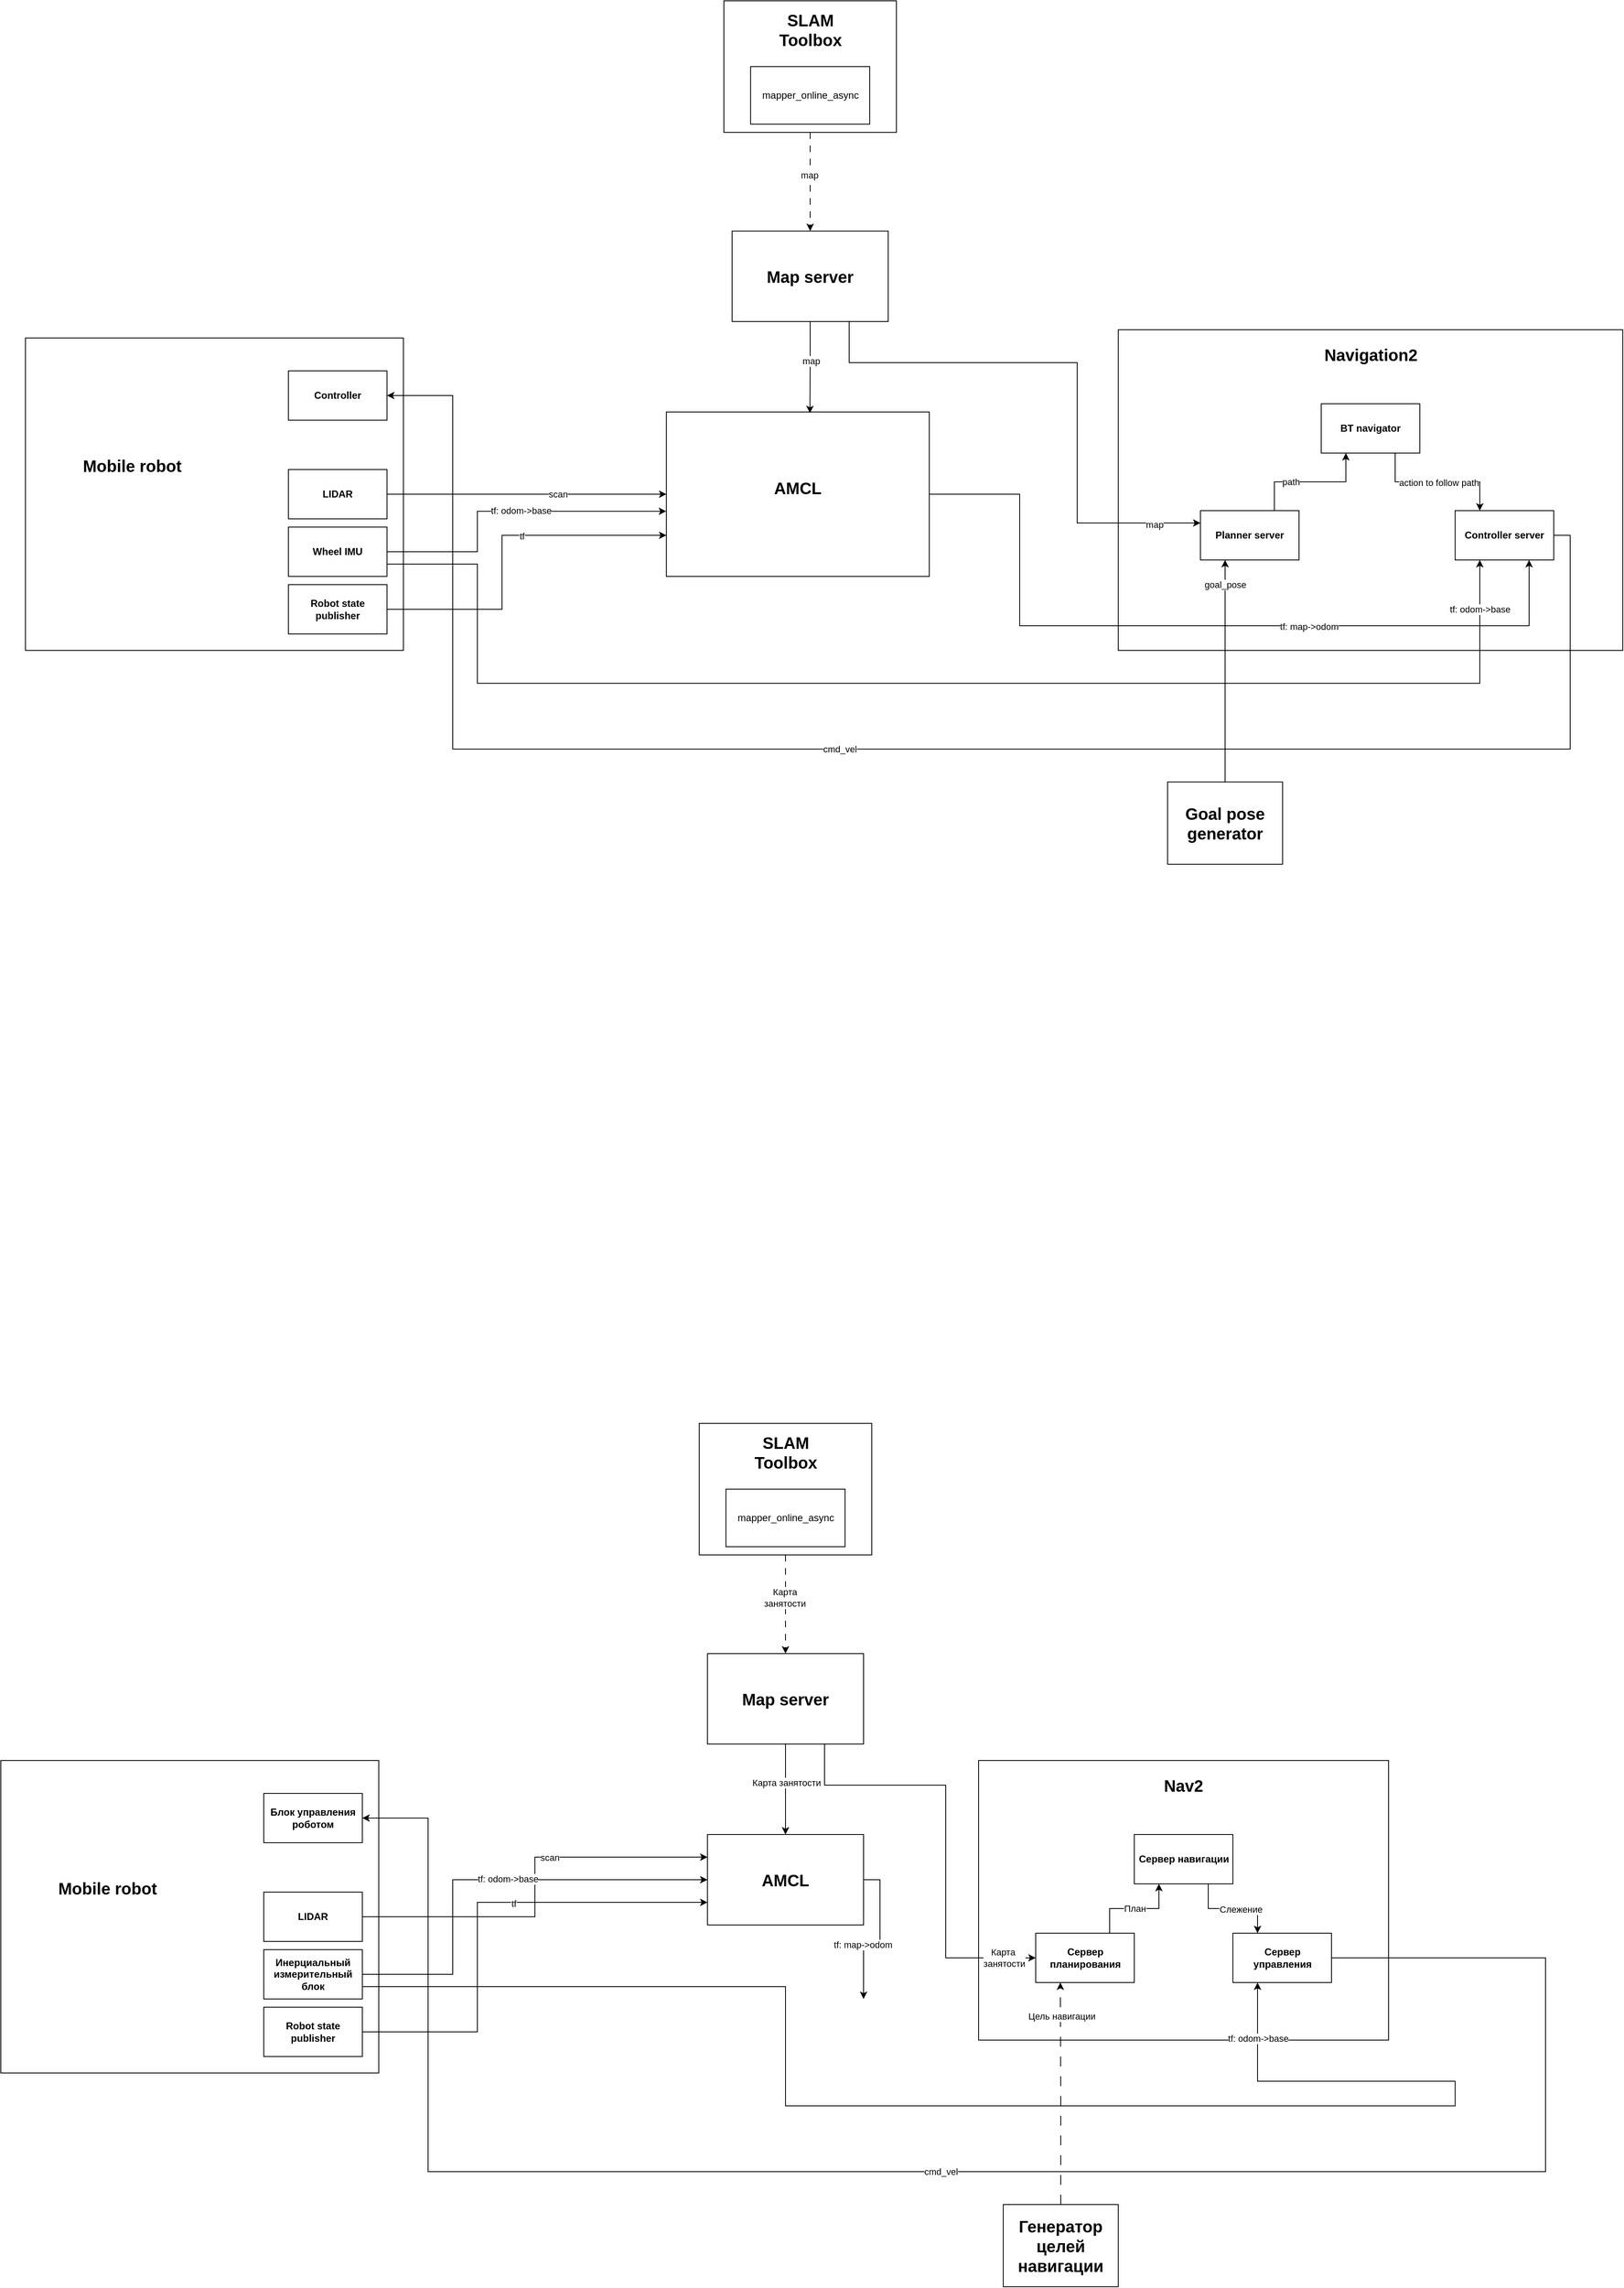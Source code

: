 <mxfile version="24.4.0" type="google">
  <diagram name="Page-1" id="kSTMJigtTGhytU9xE_-J">
    <mxGraphModel grid="1" page="1" gridSize="10" guides="1" tooltips="1" connect="1" arrows="1" fold="1" pageScale="1" pageWidth="827" pageHeight="1169" math="0" shadow="0">
      <root>
        <mxCell id="0" />
        <mxCell id="1" parent="0" />
        <mxCell id="2_YhoJzUi5iHZpcyXHdo-2" value="&lt;font style=&quot;font-size: 20px;&quot;&gt;AMCL&lt;/font&gt;&lt;div&gt;&lt;br&gt;&lt;/div&gt;" style="rounded=0;whiteSpace=wrap;html=1;fontStyle=1" vertex="1" parent="1">
          <mxGeometry x="380" y="170" width="320" height="200" as="geometry" />
        </mxCell>
        <mxCell id="2_YhoJzUi5iHZpcyXHdo-23" value="&lt;font style=&quot;font-size: 20px;&quot;&gt;Map server&lt;/font&gt;" style="rounded=0;whiteSpace=wrap;html=1;fontStyle=1" vertex="1" parent="1">
          <mxGeometry x="460" y="-50" width="190" height="110" as="geometry" />
        </mxCell>
        <mxCell id="2_YhoJzUi5iHZpcyXHdo-49" value="" style="group" vertex="1" connectable="0" parent="1">
          <mxGeometry x="-400" y="80" width="460" height="380" as="geometry" />
        </mxCell>
        <mxCell id="2_YhoJzUi5iHZpcyXHdo-1" value="" style="rounded=0;whiteSpace=wrap;html=1;movable=1;resizable=1;rotatable=1;deletable=1;editable=1;locked=0;connectable=1;" vertex="1" parent="2_YhoJzUi5iHZpcyXHdo-49">
          <mxGeometry width="460" height="380" as="geometry" />
        </mxCell>
        <mxCell id="2_YhoJzUi5iHZpcyXHdo-42" value="LIDAR" style="rounded=0;whiteSpace=wrap;html=1;movable=1;resizable=1;rotatable=1;deletable=1;editable=1;locked=0;connectable=1;fontStyle=1" vertex="1" parent="2_YhoJzUi5iHZpcyXHdo-49">
          <mxGeometry x="320" y="160" width="120" height="60" as="geometry" />
        </mxCell>
        <mxCell id="2_YhoJzUi5iHZpcyXHdo-43" value="Wheel IMU" style="rounded=0;whiteSpace=wrap;html=1;movable=1;resizable=1;rotatable=1;deletable=1;editable=1;locked=0;connectable=1;fontStyle=1" vertex="1" parent="2_YhoJzUi5iHZpcyXHdo-49">
          <mxGeometry x="320" y="230" width="120" height="60" as="geometry" />
        </mxCell>
        <mxCell id="2_YhoJzUi5iHZpcyXHdo-47" value="Controller" style="rounded=0;whiteSpace=wrap;html=1;movable=1;resizable=1;rotatable=1;deletable=1;editable=1;locked=0;connectable=1;fontStyle=1" vertex="1" parent="2_YhoJzUi5iHZpcyXHdo-49">
          <mxGeometry x="320" y="40" width="120" height="60" as="geometry" />
        </mxCell>
        <mxCell id="2_YhoJzUi5iHZpcyXHdo-48" value="&lt;font style=&quot;font-size: 20px;&quot;&gt;Mobile robot&lt;/font&gt;" style="text;html=1;align=center;verticalAlign=middle;whiteSpace=wrap;rounded=0;movable=1;resizable=1;rotatable=1;deletable=1;editable=1;locked=0;connectable=1;fontStyle=1" vertex="1" parent="2_YhoJzUi5iHZpcyXHdo-49">
          <mxGeometry x="40" y="110" width="180" height="90" as="geometry" />
        </mxCell>
        <mxCell id="2_YhoJzUi5iHZpcyXHdo-57" value="Robot state publisher" style="rounded=0;whiteSpace=wrap;html=1;fontStyle=1" vertex="1" parent="2_YhoJzUi5iHZpcyXHdo-49">
          <mxGeometry x="320" y="300" width="120" height="60" as="geometry" />
        </mxCell>
        <mxCell id="2_YhoJzUi5iHZpcyXHdo-52" style="edgeStyle=orthogonalEdgeStyle;rounded=0;orthogonalLoop=1;jettySize=auto;html=1;exitX=1;exitY=0.5;exitDx=0;exitDy=0;entryX=0;entryY=0.5;entryDx=0;entryDy=0;" edge="1" parent="1" source="2_YhoJzUi5iHZpcyXHdo-42" target="2_YhoJzUi5iHZpcyXHdo-2">
          <mxGeometry relative="1" as="geometry">
            <mxPoint x="240" y="320.529" as="targetPoint" />
          </mxGeometry>
        </mxCell>
        <mxCell id="2_YhoJzUi5iHZpcyXHdo-53" value="scan" style="edgeLabel;html=1;align=center;verticalAlign=middle;resizable=0;points=[];" vertex="1" connectable="0" parent="2_YhoJzUi5iHZpcyXHdo-52">
          <mxGeometry x="0.221" relative="1" as="geometry">
            <mxPoint as="offset" />
          </mxGeometry>
        </mxCell>
        <mxCell id="2_YhoJzUi5iHZpcyXHdo-58" style="edgeStyle=orthogonalEdgeStyle;rounded=0;orthogonalLoop=1;jettySize=auto;html=1;exitX=1;exitY=0.5;exitDx=0;exitDy=0;entryX=0;entryY=0.75;entryDx=0;entryDy=0;" edge="1" parent="1" source="2_YhoJzUi5iHZpcyXHdo-57" target="2_YhoJzUi5iHZpcyXHdo-2">
          <mxGeometry relative="1" as="geometry">
            <mxPoint x="230" y="409.941" as="targetPoint" />
            <Array as="points">
              <mxPoint x="180" y="410" />
              <mxPoint x="180" y="320" />
            </Array>
          </mxGeometry>
        </mxCell>
        <mxCell id="2_YhoJzUi5iHZpcyXHdo-59" value="tf" style="edgeLabel;html=1;align=center;verticalAlign=middle;resizable=0;points=[];" vertex="1" connectable="0" parent="2_YhoJzUi5iHZpcyXHdo-58">
          <mxGeometry x="0.186" y="-1" relative="1" as="geometry">
            <mxPoint x="-1" as="offset" />
          </mxGeometry>
        </mxCell>
        <mxCell id="2_YhoJzUi5iHZpcyXHdo-60" style="edgeStyle=orthogonalEdgeStyle;rounded=0;orthogonalLoop=1;jettySize=auto;html=1;exitX=0.5;exitY=1;exitDx=0;exitDy=0;entryX=0.546;entryY=0.007;entryDx=0;entryDy=0;entryPerimeter=0;" edge="1" parent="1" source="2_YhoJzUi5iHZpcyXHdo-23" target="2_YhoJzUi5iHZpcyXHdo-2">
          <mxGeometry relative="1" as="geometry" />
        </mxCell>
        <mxCell id="2_YhoJzUi5iHZpcyXHdo-61" value="map" style="edgeLabel;html=1;align=center;verticalAlign=middle;resizable=0;points=[];" vertex="1" connectable="0" parent="2_YhoJzUi5iHZpcyXHdo-60">
          <mxGeometry x="-0.136" y="1" relative="1" as="geometry">
            <mxPoint y="-1" as="offset" />
          </mxGeometry>
        </mxCell>
        <mxCell id="2_YhoJzUi5iHZpcyXHdo-54" style="edgeStyle=orthogonalEdgeStyle;rounded=0;orthogonalLoop=1;jettySize=auto;html=1;exitX=1;exitY=0.5;exitDx=0;exitDy=0;entryX=-0.001;entryY=0.604;entryDx=0;entryDy=0;entryPerimeter=0;" edge="1" parent="1" source="2_YhoJzUi5iHZpcyXHdo-43" target="2_YhoJzUi5iHZpcyXHdo-2">
          <mxGeometry relative="1" as="geometry">
            <mxPoint x="163" y="340" as="targetPoint" />
            <Array as="points">
              <mxPoint x="150" y="340" />
              <mxPoint x="150" y="291" />
            </Array>
          </mxGeometry>
        </mxCell>
        <mxCell id="2_YhoJzUi5iHZpcyXHdo-65" value="tf: odom-&amp;gt;base" style="edgeLabel;html=1;align=center;verticalAlign=middle;resizable=0;points=[];" vertex="1" connectable="0" parent="2_YhoJzUi5iHZpcyXHdo-54">
          <mxGeometry x="0.091" y="1" relative="1" as="geometry">
            <mxPoint as="offset" />
          </mxGeometry>
        </mxCell>
        <mxCell id="2_YhoJzUi5iHZpcyXHdo-74" value="" style="group" vertex="1" connectable="0" parent="1">
          <mxGeometry x="930" y="70" width="614" height="390" as="geometry" />
        </mxCell>
        <mxCell id="2_YhoJzUi5iHZpcyXHdo-21" value="" style="rounded=0;whiteSpace=wrap;html=1;" vertex="1" parent="2_YhoJzUi5iHZpcyXHdo-74">
          <mxGeometry width="614" height="390" as="geometry" />
        </mxCell>
        <mxCell id="2_YhoJzUi5iHZpcyXHdo-72" style="edgeStyle=orthogonalEdgeStyle;rounded=0;orthogonalLoop=1;jettySize=auto;html=1;exitX=0.75;exitY=1;exitDx=0;exitDy=0;entryX=0.25;entryY=0;entryDx=0;entryDy=0;" edge="1" parent="2_YhoJzUi5iHZpcyXHdo-74" source="2_YhoJzUi5iHZpcyXHdo-66" target="2_YhoJzUi5iHZpcyXHdo-68">
          <mxGeometry relative="1" as="geometry" />
        </mxCell>
        <mxCell id="2_YhoJzUi5iHZpcyXHdo-73" value="action to follow path" style="edgeLabel;html=1;align=center;verticalAlign=middle;resizable=0;points=[];" vertex="1" connectable="0" parent="2_YhoJzUi5iHZpcyXHdo-72">
          <mxGeometry x="-0.309" y="-1" relative="1" as="geometry">
            <mxPoint x="28" as="offset" />
          </mxGeometry>
        </mxCell>
        <mxCell id="2_YhoJzUi5iHZpcyXHdo-66" value="BT navigator" style="rounded=0;whiteSpace=wrap;html=1;fontStyle=1" vertex="1" parent="2_YhoJzUi5iHZpcyXHdo-74">
          <mxGeometry x="247" y="90" width="120" height="60" as="geometry" />
        </mxCell>
        <mxCell id="2_YhoJzUi5iHZpcyXHdo-70" style="edgeStyle=orthogonalEdgeStyle;rounded=0;orthogonalLoop=1;jettySize=auto;html=1;exitX=0.75;exitY=0;exitDx=0;exitDy=0;entryX=0.25;entryY=1;entryDx=0;entryDy=0;" edge="1" parent="2_YhoJzUi5iHZpcyXHdo-74" source="2_YhoJzUi5iHZpcyXHdo-67" target="2_YhoJzUi5iHZpcyXHdo-66">
          <mxGeometry relative="1" as="geometry" />
        </mxCell>
        <mxCell id="2_YhoJzUi5iHZpcyXHdo-71" value="path" style="edgeLabel;html=1;align=center;verticalAlign=middle;resizable=0;points=[];" vertex="1" connectable="0" parent="2_YhoJzUi5iHZpcyXHdo-70">
          <mxGeometry x="-0.299" relative="1" as="geometry">
            <mxPoint as="offset" />
          </mxGeometry>
        </mxCell>
        <mxCell id="2_YhoJzUi5iHZpcyXHdo-67" value="Planner server" style="rounded=0;whiteSpace=wrap;html=1;fontStyle=1" vertex="1" parent="2_YhoJzUi5iHZpcyXHdo-74">
          <mxGeometry x="100" y="220" width="120" height="60" as="geometry" />
        </mxCell>
        <mxCell id="2_YhoJzUi5iHZpcyXHdo-68" value="Controller server" style="rounded=0;whiteSpace=wrap;html=1;fontStyle=1" vertex="1" parent="2_YhoJzUi5iHZpcyXHdo-74">
          <mxGeometry x="410" y="220" width="120" height="60" as="geometry" />
        </mxCell>
        <mxCell id="2_YhoJzUi5iHZpcyXHdo-69" value="Navigation2" style="text;html=1;align=center;verticalAlign=middle;whiteSpace=wrap;rounded=0;fontSize=20;fontStyle=1" vertex="1" parent="2_YhoJzUi5iHZpcyXHdo-74">
          <mxGeometry x="255.5" y="10" width="103" height="40" as="geometry" />
        </mxCell>
        <mxCell id="2_YhoJzUi5iHZpcyXHdo-78" style="edgeStyle=orthogonalEdgeStyle;rounded=0;orthogonalLoop=1;jettySize=auto;html=1;exitX=0.75;exitY=1;exitDx=0;exitDy=0;entryX=0;entryY=0.25;entryDx=0;entryDy=0;" edge="1" parent="1" source="2_YhoJzUi5iHZpcyXHdo-23" target="2_YhoJzUi5iHZpcyXHdo-67">
          <mxGeometry relative="1" as="geometry">
            <Array as="points">
              <mxPoint x="602" y="110" />
              <mxPoint x="880" y="110" />
              <mxPoint x="880" y="305" />
            </Array>
          </mxGeometry>
        </mxCell>
        <mxCell id="2_YhoJzUi5iHZpcyXHdo-79" value="map" style="edgeLabel;html=1;align=center;verticalAlign=middle;resizable=0;points=[];" vertex="1" connectable="0" parent="2_YhoJzUi5iHZpcyXHdo-78">
          <mxGeometry x="0.834" y="-2" relative="1" as="geometry">
            <mxPoint as="offset" />
          </mxGeometry>
        </mxCell>
        <mxCell id="2_YhoJzUi5iHZpcyXHdo-80" style="edgeStyle=orthogonalEdgeStyle;rounded=0;orthogonalLoop=1;jettySize=auto;html=1;exitX=1;exitY=0.75;exitDx=0;exitDy=0;entryX=0.25;entryY=1;entryDx=0;entryDy=0;" edge="1" parent="1" source="2_YhoJzUi5iHZpcyXHdo-43" target="2_YhoJzUi5iHZpcyXHdo-68">
          <mxGeometry relative="1" as="geometry">
            <Array as="points">
              <mxPoint x="150" y="355" />
              <mxPoint x="150" y="500" />
              <mxPoint x="1370" y="500" />
            </Array>
          </mxGeometry>
        </mxCell>
        <mxCell id="2_YhoJzUi5iHZpcyXHdo-82" value="tf: odom-&amp;gt;base" style="edgeLabel;html=1;align=center;verticalAlign=middle;resizable=0;points=[];" vertex="1" connectable="0" parent="2_YhoJzUi5iHZpcyXHdo-80">
          <mxGeometry x="0.927" relative="1" as="geometry">
            <mxPoint as="offset" />
          </mxGeometry>
        </mxCell>
        <mxCell id="2_YhoJzUi5iHZpcyXHdo-62" style="edgeStyle=orthogonalEdgeStyle;rounded=0;orthogonalLoop=1;jettySize=auto;html=1;exitX=1;exitY=0.5;exitDx=0;exitDy=0;entryX=0.75;entryY=1;entryDx=0;entryDy=0;" edge="1" parent="1" source="2_YhoJzUi5iHZpcyXHdo-2" target="2_YhoJzUi5iHZpcyXHdo-68">
          <mxGeometry relative="1" as="geometry">
            <mxPoint x="850" y="269.941" as="targetPoint" />
            <Array as="points">
              <mxPoint x="810" y="270" />
              <mxPoint x="810" y="430" />
              <mxPoint x="1430" y="430" />
            </Array>
          </mxGeometry>
        </mxCell>
        <mxCell id="2_YhoJzUi5iHZpcyXHdo-63" value="tf: map-&amp;gt;odom" style="edgeLabel;html=1;align=center;verticalAlign=middle;resizable=0;points=[];" vertex="1" connectable="0" parent="2_YhoJzUi5iHZpcyXHdo-62">
          <mxGeometry x="0.282" y="-1" relative="1" as="geometry">
            <mxPoint as="offset" />
          </mxGeometry>
        </mxCell>
        <mxCell id="2_YhoJzUi5iHZpcyXHdo-83" style="edgeStyle=orthogonalEdgeStyle;rounded=0;orthogonalLoop=1;jettySize=auto;html=1;exitX=1;exitY=0.5;exitDx=0;exitDy=0;entryX=1;entryY=0.5;entryDx=0;entryDy=0;" edge="1" parent="1" source="2_YhoJzUi5iHZpcyXHdo-68" target="2_YhoJzUi5iHZpcyXHdo-47">
          <mxGeometry relative="1" as="geometry">
            <Array as="points">
              <mxPoint x="1480" y="320" />
              <mxPoint x="1480" y="580" />
              <mxPoint x="120" y="580" />
              <mxPoint x="120" y="150" />
            </Array>
          </mxGeometry>
        </mxCell>
        <mxCell id="2_YhoJzUi5iHZpcyXHdo-84" value="cmd_vel" style="edgeLabel;html=1;align=center;verticalAlign=middle;resizable=0;points=[];" vertex="1" connectable="0" parent="2_YhoJzUi5iHZpcyXHdo-83">
          <mxGeometry x="-0.274" relative="1" as="geometry">
            <mxPoint x="-389" as="offset" />
          </mxGeometry>
        </mxCell>
        <mxCell id="2_YhoJzUi5iHZpcyXHdo-86" style="edgeStyle=orthogonalEdgeStyle;rounded=0;orthogonalLoop=1;jettySize=auto;html=1;exitX=0.5;exitY=0;exitDx=0;exitDy=0;entryX=0.25;entryY=1;entryDx=0;entryDy=0;" edge="1" parent="1" source="2_YhoJzUi5iHZpcyXHdo-85" target="2_YhoJzUi5iHZpcyXHdo-67">
          <mxGeometry relative="1" as="geometry" />
        </mxCell>
        <mxCell id="2_YhoJzUi5iHZpcyXHdo-88" value="goal_pose" style="edgeLabel;html=1;align=center;verticalAlign=middle;resizable=0;points=[];" vertex="1" connectable="0" parent="2_YhoJzUi5iHZpcyXHdo-86">
          <mxGeometry x="0.79" relative="1" as="geometry">
            <mxPoint y="1" as="offset" />
          </mxGeometry>
        </mxCell>
        <mxCell id="2_YhoJzUi5iHZpcyXHdo-85" value="&lt;font style=&quot;font-size: 20px;&quot;&gt;Goal pose generator&lt;/font&gt;" style="rounded=0;whiteSpace=wrap;html=1;fontStyle=1" vertex="1" parent="1">
          <mxGeometry x="990" y="620" width="140" height="100" as="geometry" />
        </mxCell>
        <mxCell id="2_YhoJzUi5iHZpcyXHdo-94" value="" style="group;fontStyle=1" vertex="1" connectable="0" parent="1">
          <mxGeometry x="450" y="-330" width="210" height="160" as="geometry" />
        </mxCell>
        <mxCell id="2_YhoJzUi5iHZpcyXHdo-89" value="" style="rounded=0;whiteSpace=wrap;html=1;" vertex="1" parent="2_YhoJzUi5iHZpcyXHdo-94">
          <mxGeometry width="210" height="160" as="geometry" />
        </mxCell>
        <mxCell id="2_YhoJzUi5iHZpcyXHdo-92" value="mapper_online_async" style="rounded=0;whiteSpace=wrap;html=1;" vertex="1" parent="2_YhoJzUi5iHZpcyXHdo-94">
          <mxGeometry x="32.5" y="80" width="145" height="70" as="geometry" />
        </mxCell>
        <mxCell id="2_YhoJzUi5iHZpcyXHdo-93" value="SLAM Toolbox" style="text;html=1;align=center;verticalAlign=middle;whiteSpace=wrap;rounded=0;fontSize=20;fontStyle=1" vertex="1" parent="2_YhoJzUi5iHZpcyXHdo-94">
          <mxGeometry x="52.5" y="10" width="105" height="50" as="geometry" />
        </mxCell>
        <mxCell id="2_YhoJzUi5iHZpcyXHdo-95" style="edgeStyle=orthogonalEdgeStyle;rounded=0;orthogonalLoop=1;jettySize=auto;html=1;exitX=0.5;exitY=1;exitDx=0;exitDy=0;entryX=0.5;entryY=0;entryDx=0;entryDy=0;dashed=1;dashPattern=8 8;" edge="1" parent="1" source="2_YhoJzUi5iHZpcyXHdo-89" target="2_YhoJzUi5iHZpcyXHdo-23">
          <mxGeometry relative="1" as="geometry" />
        </mxCell>
        <mxCell id="2_YhoJzUi5iHZpcyXHdo-96" value="map" style="edgeLabel;html=1;align=center;verticalAlign=middle;resizable=0;points=[];" vertex="1" connectable="0" parent="2_YhoJzUi5iHZpcyXHdo-95">
          <mxGeometry x="-0.137" y="-1" relative="1" as="geometry">
            <mxPoint as="offset" />
          </mxGeometry>
        </mxCell>
        <mxCell id="XJmwXOkZkmZot2GyhYFS-2" value="&lt;font style=&quot;font-size: 20px;&quot;&gt;Map server&lt;/font&gt;" style="rounded=0;whiteSpace=wrap;html=1;fontStyle=1" vertex="1" parent="1">
          <mxGeometry x="430" y="1680" width="190" height="110" as="geometry" />
        </mxCell>
        <mxCell id="XJmwXOkZkmZot2GyhYFS-3" value="" style="group" connectable="0" vertex="1" parent="1">
          <mxGeometry x="-430" y="1810" width="460" height="380" as="geometry" />
        </mxCell>
        <mxCell id="XJmwXOkZkmZot2GyhYFS-4" value="" style="rounded=0;whiteSpace=wrap;html=1;movable=1;resizable=1;rotatable=1;deletable=1;editable=1;locked=0;connectable=1;" vertex="1" parent="XJmwXOkZkmZot2GyhYFS-3">
          <mxGeometry width="460" height="380" as="geometry" />
        </mxCell>
        <mxCell id="XJmwXOkZkmZot2GyhYFS-5" value="LIDAR" style="rounded=0;whiteSpace=wrap;html=1;movable=1;resizable=1;rotatable=1;deletable=1;editable=1;locked=0;connectable=1;fontStyle=1" vertex="1" parent="XJmwXOkZkmZot2GyhYFS-3">
          <mxGeometry x="320" y="160" width="120" height="60" as="geometry" />
        </mxCell>
        <mxCell id="XJmwXOkZkmZot2GyhYFS-6" value="Инерциальный измерительный блок" style="rounded=0;whiteSpace=wrap;html=1;movable=1;resizable=1;rotatable=1;deletable=1;editable=1;locked=0;connectable=1;fontStyle=1" vertex="1" parent="XJmwXOkZkmZot2GyhYFS-3">
          <mxGeometry x="320" y="230" width="120" height="60" as="geometry" />
        </mxCell>
        <mxCell id="XJmwXOkZkmZot2GyhYFS-7" value="Блок управления роботом" style="rounded=0;whiteSpace=wrap;html=1;movable=1;resizable=1;rotatable=1;deletable=1;editable=1;locked=0;connectable=1;fontStyle=1" vertex="1" parent="XJmwXOkZkmZot2GyhYFS-3">
          <mxGeometry x="320" y="40" width="120" height="60" as="geometry" />
        </mxCell>
        <mxCell id="XJmwXOkZkmZot2GyhYFS-8" value="&lt;font style=&quot;font-size: 20px;&quot;&gt;Mobile robot&lt;/font&gt;" style="text;html=1;align=center;verticalAlign=middle;whiteSpace=wrap;rounded=0;movable=1;resizable=1;rotatable=1;deletable=1;editable=1;locked=0;connectable=1;fontStyle=1" vertex="1" parent="XJmwXOkZkmZot2GyhYFS-3">
          <mxGeometry x="40" y="110" width="180" height="90" as="geometry" />
        </mxCell>
        <mxCell id="XJmwXOkZkmZot2GyhYFS-9" value="Robot state publisher" style="rounded=0;whiteSpace=wrap;html=1;fontStyle=1" vertex="1" parent="XJmwXOkZkmZot2GyhYFS-3">
          <mxGeometry x="320" y="300" width="120" height="60" as="geometry" />
        </mxCell>
        <mxCell id="XJmwXOkZkmZot2GyhYFS-10" style="edgeStyle=orthogonalEdgeStyle;rounded=0;orthogonalLoop=1;jettySize=auto;html=1;exitX=1;exitY=0.5;exitDx=0;exitDy=0;entryX=0;entryY=0.25;entryDx=0;entryDy=0;" edge="1" parent="1" source="XJmwXOkZkmZot2GyhYFS-5" target="XJmwXOkZkmZot2GyhYFS-45">
          <mxGeometry relative="1" as="geometry">
            <mxPoint x="300" y="1850" as="targetPoint" />
          </mxGeometry>
        </mxCell>
        <mxCell id="XJmwXOkZkmZot2GyhYFS-11" value="scan" style="edgeLabel;html=1;align=center;verticalAlign=middle;resizable=0;points=[];" connectable="0" vertex="1" parent="XJmwXOkZkmZot2GyhYFS-10">
          <mxGeometry x="0.221" relative="1" as="geometry">
            <mxPoint as="offset" />
          </mxGeometry>
        </mxCell>
        <mxCell id="XJmwXOkZkmZot2GyhYFS-12" style="edgeStyle=orthogonalEdgeStyle;rounded=0;orthogonalLoop=1;jettySize=auto;html=1;exitX=1;exitY=0.5;exitDx=0;exitDy=0;entryX=0;entryY=0.75;entryDx=0;entryDy=0;" edge="1" parent="1" source="XJmwXOkZkmZot2GyhYFS-9" target="XJmwXOkZkmZot2GyhYFS-45">
          <mxGeometry relative="1" as="geometry">
            <mxPoint x="360" y="1910" as="targetPoint" />
            <Array as="points">
              <mxPoint x="150" y="2140" />
              <mxPoint x="150" y="1983" />
            </Array>
          </mxGeometry>
        </mxCell>
        <mxCell id="XJmwXOkZkmZot2GyhYFS-13" value="tf" style="edgeLabel;html=1;align=center;verticalAlign=middle;resizable=0;points=[];" connectable="0" vertex="1" parent="XJmwXOkZkmZot2GyhYFS-12">
          <mxGeometry x="0.186" y="-1" relative="1" as="geometry">
            <mxPoint x="-1" as="offset" />
          </mxGeometry>
        </mxCell>
        <mxCell id="XJmwXOkZkmZot2GyhYFS-14" style="edgeStyle=orthogonalEdgeStyle;rounded=0;orthogonalLoop=1;jettySize=auto;html=1;exitX=0.5;exitY=1;exitDx=0;exitDy=0;entryX=0.5;entryY=0;entryDx=0;entryDy=0;" edge="1" parent="1" source="XJmwXOkZkmZot2GyhYFS-2" target="XJmwXOkZkmZot2GyhYFS-45">
          <mxGeometry relative="1" as="geometry" />
        </mxCell>
        <mxCell id="XJmwXOkZkmZot2GyhYFS-15" value="Карта занятости" style="edgeLabel;html=1;align=center;verticalAlign=middle;resizable=0;points=[];" connectable="0" vertex="1" parent="XJmwXOkZkmZot2GyhYFS-14">
          <mxGeometry x="-0.136" y="1" relative="1" as="geometry">
            <mxPoint y="-1" as="offset" />
          </mxGeometry>
        </mxCell>
        <mxCell id="XJmwXOkZkmZot2GyhYFS-16" style="edgeStyle=orthogonalEdgeStyle;rounded=0;orthogonalLoop=1;jettySize=auto;html=1;exitX=1;exitY=0.5;exitDx=0;exitDy=0;entryX=0;entryY=0.5;entryDx=0;entryDy=0;" edge="1" parent="1" source="XJmwXOkZkmZot2GyhYFS-6" target="XJmwXOkZkmZot2GyhYFS-45">
          <mxGeometry relative="1" as="geometry">
            <mxPoint x="320" y="1900" as="targetPoint" />
            <Array as="points">
              <mxPoint x="120" y="2070" />
              <mxPoint x="120" y="1955" />
            </Array>
          </mxGeometry>
        </mxCell>
        <mxCell id="XJmwXOkZkmZot2GyhYFS-17" value="tf: odom-&amp;gt;base" style="edgeLabel;html=1;align=center;verticalAlign=middle;resizable=0;points=[];" connectable="0" vertex="1" parent="XJmwXOkZkmZot2GyhYFS-16">
          <mxGeometry x="0.091" y="1" relative="1" as="geometry">
            <mxPoint as="offset" />
          </mxGeometry>
        </mxCell>
        <mxCell id="XJmwXOkZkmZot2GyhYFS-18" value="" style="group" connectable="0" vertex="1" parent="1">
          <mxGeometry x="760" y="1810" width="614" height="390" as="geometry" />
        </mxCell>
        <mxCell id="XJmwXOkZkmZot2GyhYFS-19" value="" style="rounded=0;whiteSpace=wrap;html=1;" vertex="1" parent="XJmwXOkZkmZot2GyhYFS-18">
          <mxGeometry width="499" height="340" as="geometry" />
        </mxCell>
        <mxCell id="XJmwXOkZkmZot2GyhYFS-20" style="edgeStyle=orthogonalEdgeStyle;rounded=0;orthogonalLoop=1;jettySize=auto;html=1;exitX=0.75;exitY=1;exitDx=0;exitDy=0;entryX=0.25;entryY=0;entryDx=0;entryDy=0;" edge="1" parent="XJmwXOkZkmZot2GyhYFS-18" source="XJmwXOkZkmZot2GyhYFS-22" target="XJmwXOkZkmZot2GyhYFS-26">
          <mxGeometry relative="1" as="geometry" />
        </mxCell>
        <mxCell id="XJmwXOkZkmZot2GyhYFS-21" value="Слежение" style="edgeLabel;html=1;align=center;verticalAlign=middle;resizable=0;points=[];" connectable="0" vertex="1" parent="XJmwXOkZkmZot2GyhYFS-20">
          <mxGeometry x="-0.309" y="-1" relative="1" as="geometry">
            <mxPoint x="28" as="offset" />
          </mxGeometry>
        </mxCell>
        <mxCell id="XJmwXOkZkmZot2GyhYFS-22" value="Сервер навигации" style="rounded=0;whiteSpace=wrap;html=1;fontStyle=1" vertex="1" parent="XJmwXOkZkmZot2GyhYFS-18">
          <mxGeometry x="189.5" y="90" width="120" height="60" as="geometry" />
        </mxCell>
        <mxCell id="XJmwXOkZkmZot2GyhYFS-23" style="edgeStyle=orthogonalEdgeStyle;rounded=0;orthogonalLoop=1;jettySize=auto;html=1;exitX=0.75;exitY=0;exitDx=0;exitDy=0;entryX=0.25;entryY=1;entryDx=0;entryDy=0;" edge="1" parent="XJmwXOkZkmZot2GyhYFS-18" source="XJmwXOkZkmZot2GyhYFS-25" target="XJmwXOkZkmZot2GyhYFS-22">
          <mxGeometry relative="1" as="geometry" />
        </mxCell>
        <mxCell id="XJmwXOkZkmZot2GyhYFS-24" value="План" style="edgeLabel;html=1;align=center;verticalAlign=middle;resizable=0;points=[];" connectable="0" vertex="1" parent="XJmwXOkZkmZot2GyhYFS-23">
          <mxGeometry x="-0.299" relative="1" as="geometry">
            <mxPoint x="18" as="offset" />
          </mxGeometry>
        </mxCell>
        <mxCell id="XJmwXOkZkmZot2GyhYFS-25" value="Сервер планирования" style="rounded=0;whiteSpace=wrap;html=1;fontStyle=1" vertex="1" parent="XJmwXOkZkmZot2GyhYFS-18">
          <mxGeometry x="69.5" y="210" width="120" height="60" as="geometry" />
        </mxCell>
        <mxCell id="XJmwXOkZkmZot2GyhYFS-26" value="Сервер управления" style="rounded=0;whiteSpace=wrap;html=1;fontStyle=1" vertex="1" parent="XJmwXOkZkmZot2GyhYFS-18">
          <mxGeometry x="309.5" y="210" width="120" height="60" as="geometry" />
        </mxCell>
        <mxCell id="XJmwXOkZkmZot2GyhYFS-27" value="Nav2" style="text;html=1;align=center;verticalAlign=middle;whiteSpace=wrap;rounded=0;fontSize=20;fontStyle=1" vertex="1" parent="XJmwXOkZkmZot2GyhYFS-18">
          <mxGeometry x="198" y="10" width="103" height="40" as="geometry" />
        </mxCell>
        <mxCell id="XJmwXOkZkmZot2GyhYFS-28" style="edgeStyle=orthogonalEdgeStyle;rounded=0;orthogonalLoop=1;jettySize=auto;html=1;exitX=0.75;exitY=1;exitDx=0;exitDy=0;entryX=0;entryY=0.5;entryDx=0;entryDy=0;" edge="1" parent="1" source="XJmwXOkZkmZot2GyhYFS-2" target="XJmwXOkZkmZot2GyhYFS-25">
          <mxGeometry relative="1" as="geometry">
            <Array as="points">
              <mxPoint x="573" y="1840" />
              <mxPoint x="720" y="1840" />
              <mxPoint x="720" y="2050" />
            </Array>
            <mxPoint x="840" y="1740" as="targetPoint" />
          </mxGeometry>
        </mxCell>
        <mxCell id="XJmwXOkZkmZot2GyhYFS-29" value="Карта&amp;nbsp;&lt;div&gt;занятости&lt;/div&gt;" style="edgeLabel;html=1;align=center;verticalAlign=middle;resizable=0;points=[];" connectable="0" vertex="1" parent="XJmwXOkZkmZot2GyhYFS-28">
          <mxGeometry x="0.834" y="-2" relative="1" as="geometry">
            <mxPoint x="4" y="-2" as="offset" />
          </mxGeometry>
        </mxCell>
        <mxCell id="XJmwXOkZkmZot2GyhYFS-30" style="edgeStyle=orthogonalEdgeStyle;rounded=0;orthogonalLoop=1;jettySize=auto;html=1;entryX=0.25;entryY=1;entryDx=0;entryDy=0;exitX=1;exitY=0.75;exitDx=0;exitDy=0;" edge="1" parent="1" source="XJmwXOkZkmZot2GyhYFS-6" target="XJmwXOkZkmZot2GyhYFS-26">
          <mxGeometry relative="1" as="geometry">
            <Array as="points">
              <mxPoint x="525" y="2085" />
              <mxPoint x="525" y="2230" />
              <mxPoint x="1340" y="2230" />
              <mxPoint x="1340" y="2200" />
              <mxPoint x="1099" y="2200" />
            </Array>
            <mxPoint x="510" y="2140" as="sourcePoint" />
          </mxGeometry>
        </mxCell>
        <mxCell id="XJmwXOkZkmZot2GyhYFS-31" value="tf: odom-&amp;gt;base" style="edgeLabel;html=1;align=center;verticalAlign=middle;resizable=0;points=[];" connectable="0" vertex="1" parent="XJmwXOkZkmZot2GyhYFS-30">
          <mxGeometry x="0.927" relative="1" as="geometry">
            <mxPoint as="offset" />
          </mxGeometry>
        </mxCell>
        <mxCell id="XJmwXOkZkmZot2GyhYFS-32" style="edgeStyle=orthogonalEdgeStyle;rounded=0;orthogonalLoop=1;jettySize=auto;html=1;exitX=1;exitY=0.5;exitDx=0;exitDy=0;" edge="1" parent="1" source="XJmwXOkZkmZot2GyhYFS-45">
          <mxGeometry relative="1" as="geometry">
            <mxPoint x="620" y="2100" as="targetPoint" />
            <Array as="points">
              <mxPoint x="640" y="1955" />
              <mxPoint x="640" y="2030" />
            </Array>
            <mxPoint x="660" y="1960" as="sourcePoint" />
          </mxGeometry>
        </mxCell>
        <mxCell id="XJmwXOkZkmZot2GyhYFS-33" value="tf: map-&amp;gt;odom" style="edgeLabel;html=1;align=center;verticalAlign=middle;resizable=0;points=[];" connectable="0" vertex="1" parent="XJmwXOkZkmZot2GyhYFS-32">
          <mxGeometry x="0.282" y="-1" relative="1" as="geometry">
            <mxPoint as="offset" />
          </mxGeometry>
        </mxCell>
        <mxCell id="XJmwXOkZkmZot2GyhYFS-34" style="edgeStyle=orthogonalEdgeStyle;rounded=0;orthogonalLoop=1;jettySize=auto;html=1;exitX=1;exitY=0.5;exitDx=0;exitDy=0;entryX=1;entryY=0.5;entryDx=0;entryDy=0;" edge="1" parent="1" source="XJmwXOkZkmZot2GyhYFS-26" target="XJmwXOkZkmZot2GyhYFS-7">
          <mxGeometry relative="1" as="geometry">
            <Array as="points">
              <mxPoint x="1450" y="2050" />
              <mxPoint x="1450" y="2310" />
              <mxPoint x="90" y="2310" />
              <mxPoint x="90" y="1880" />
            </Array>
          </mxGeometry>
        </mxCell>
        <mxCell id="XJmwXOkZkmZot2GyhYFS-35" value="cmd_vel" style="edgeLabel;html=1;align=center;verticalAlign=middle;resizable=0;points=[];" connectable="0" vertex="1" parent="XJmwXOkZkmZot2GyhYFS-34">
          <mxGeometry x="-0.274" relative="1" as="geometry">
            <mxPoint x="-389" as="offset" />
          </mxGeometry>
        </mxCell>
        <mxCell id="XJmwXOkZkmZot2GyhYFS-36" style="edgeStyle=orthogonalEdgeStyle;rounded=0;orthogonalLoop=1;jettySize=auto;html=1;exitX=0.5;exitY=0;exitDx=0;exitDy=0;entryX=0.25;entryY=1;entryDx=0;entryDy=0;dashed=1;dashPattern=12 12;" edge="1" parent="1" source="XJmwXOkZkmZot2GyhYFS-38" target="XJmwXOkZkmZot2GyhYFS-25">
          <mxGeometry relative="1" as="geometry" />
        </mxCell>
        <mxCell id="XJmwXOkZkmZot2GyhYFS-37" value="Цель навигации" style="edgeLabel;html=1;align=center;verticalAlign=middle;resizable=0;points=[];" connectable="0" vertex="1" parent="XJmwXOkZkmZot2GyhYFS-36">
          <mxGeometry x="0.79" relative="1" as="geometry">
            <mxPoint x="1" y="12" as="offset" />
          </mxGeometry>
        </mxCell>
        <mxCell id="XJmwXOkZkmZot2GyhYFS-38" value="&lt;font style=&quot;font-size: 20px;&quot;&gt;Генератор целей навигации&lt;/font&gt;" style="rounded=0;whiteSpace=wrap;html=1;fontStyle=1" vertex="1" parent="1">
          <mxGeometry x="790" y="2350" width="140" height="100" as="geometry" />
        </mxCell>
        <mxCell id="XJmwXOkZkmZot2GyhYFS-39" value="" style="group;fontStyle=1" connectable="0" vertex="1" parent="1">
          <mxGeometry x="420" y="1400" width="210" height="160" as="geometry" />
        </mxCell>
        <mxCell id="XJmwXOkZkmZot2GyhYFS-40" value="" style="rounded=0;whiteSpace=wrap;html=1;" vertex="1" parent="XJmwXOkZkmZot2GyhYFS-39">
          <mxGeometry width="210" height="160" as="geometry" />
        </mxCell>
        <mxCell id="XJmwXOkZkmZot2GyhYFS-41" value="mapper_online_async" style="rounded=0;whiteSpace=wrap;html=1;" vertex="1" parent="XJmwXOkZkmZot2GyhYFS-39">
          <mxGeometry x="32.5" y="80" width="145" height="70" as="geometry" />
        </mxCell>
        <mxCell id="XJmwXOkZkmZot2GyhYFS-42" value="SLAM Toolbox" style="text;html=1;align=center;verticalAlign=middle;whiteSpace=wrap;rounded=0;fontSize=20;fontStyle=1" vertex="1" parent="XJmwXOkZkmZot2GyhYFS-39">
          <mxGeometry x="52.5" y="10" width="105" height="50" as="geometry" />
        </mxCell>
        <mxCell id="XJmwXOkZkmZot2GyhYFS-43" style="edgeStyle=orthogonalEdgeStyle;rounded=0;orthogonalLoop=1;jettySize=auto;html=1;exitX=0.5;exitY=1;exitDx=0;exitDy=0;entryX=0.5;entryY=0;entryDx=0;entryDy=0;dashed=1;dashPattern=8 8;" edge="1" parent="1" source="XJmwXOkZkmZot2GyhYFS-40" target="XJmwXOkZkmZot2GyhYFS-2">
          <mxGeometry relative="1" as="geometry" />
        </mxCell>
        <mxCell id="XJmwXOkZkmZot2GyhYFS-44" value="Карта&lt;div&gt;занятости&lt;/div&gt;" style="edgeLabel;html=1;align=center;verticalAlign=middle;resizable=0;points=[];" connectable="0" vertex="1" parent="XJmwXOkZkmZot2GyhYFS-43">
          <mxGeometry x="-0.137" y="-1" relative="1" as="geometry">
            <mxPoint as="offset" />
          </mxGeometry>
        </mxCell>
        <mxCell id="XJmwXOkZkmZot2GyhYFS-45" value="&lt;font style=&quot;font-size: 20px;&quot;&gt;AMCL&lt;/font&gt;" style="rounded=0;whiteSpace=wrap;html=1;fontStyle=1" vertex="1" parent="1">
          <mxGeometry x="430" y="1900" width="190" height="110" as="geometry" />
        </mxCell>
      </root>
    </mxGraphModel>
  </diagram>
</mxfile>
